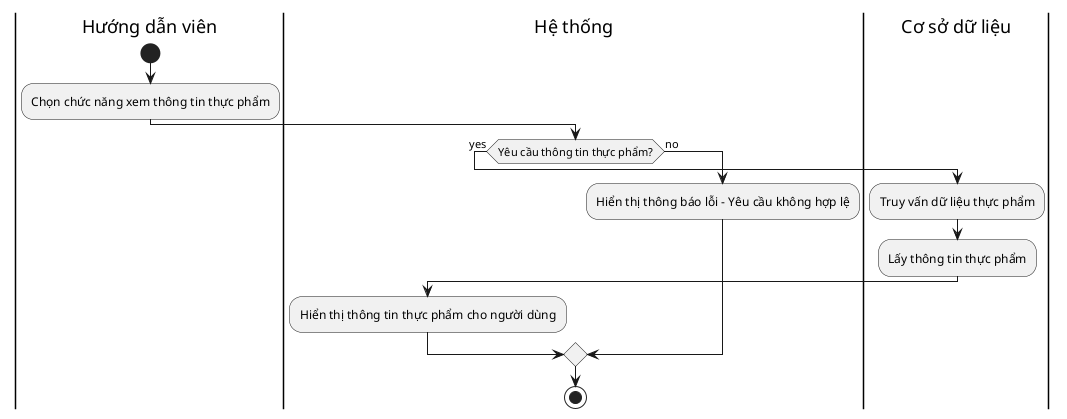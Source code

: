 @startuml provideFoodInfo_activity_diagram

|Hướng dẫn viên|
start
:Chọn chức năng xem thông tin thực phẩm;

|Hệ thống|
if (Yêu cầu thông tin thực phẩm?) then (yes)
    |Cơ sở dữ liệu|
    :Truy vấn dữ liệu thực phẩm;
    :Lấy thông tin thực phẩm;
    |Hệ thống|
    :Hiển thị thông tin thực phẩm cho người dùng;
else (no)
    :Hiển thị thông báo lỗi - Yêu cầu không hợp lệ;

endif
stop
@enduml
